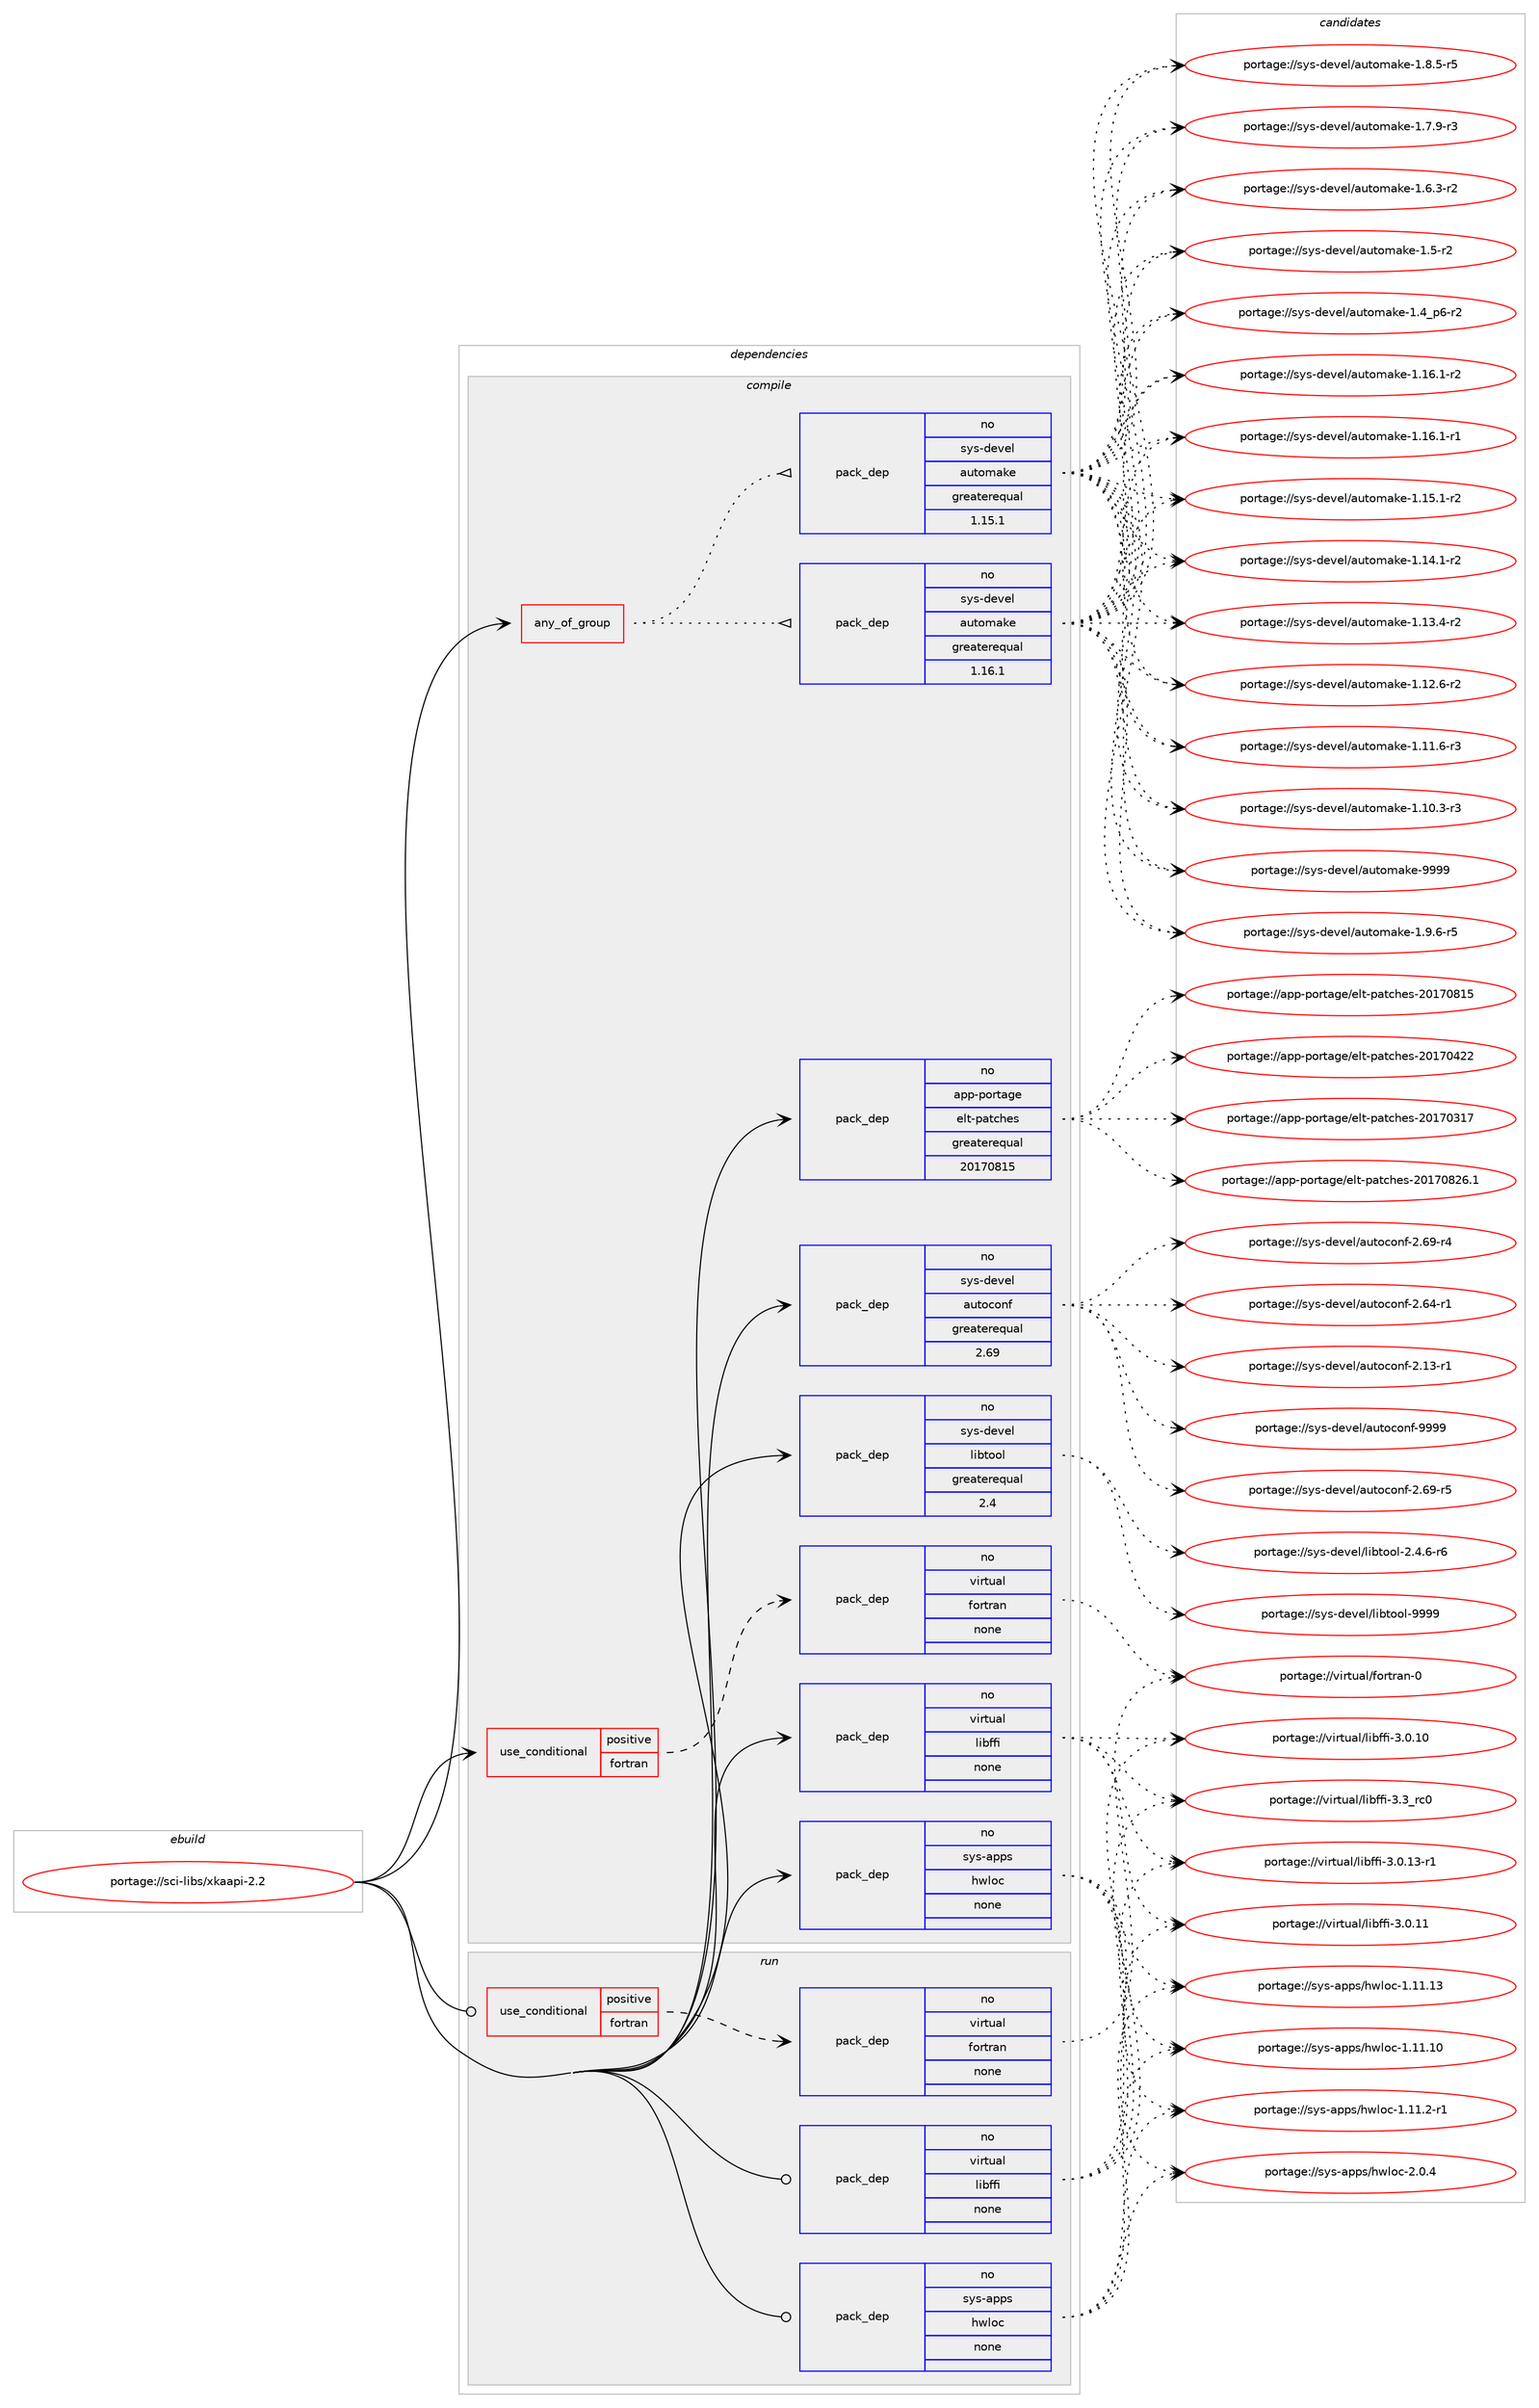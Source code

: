 digraph prolog {

# *************
# Graph options
# *************

newrank=true;
concentrate=true;
compound=true;
graph [rankdir=LR,fontname=Helvetica,fontsize=10,ranksep=1.5];#, ranksep=2.5, nodesep=0.2];
edge  [arrowhead=vee];
node  [fontname=Helvetica,fontsize=10];

# **********
# The ebuild
# **********

subgraph cluster_leftcol {
color=gray;
rank=same;
label=<<i>ebuild</i>>;
id [label="portage://sci-libs/xkaapi-2.2", color=red, width=4, href="../sci-libs/xkaapi-2.2.svg"];
}

# ****************
# The dependencies
# ****************

subgraph cluster_midcol {
color=gray;
label=<<i>dependencies</i>>;
subgraph cluster_compile {
fillcolor="#eeeeee";
style=filled;
label=<<i>compile</i>>;
subgraph any1341 {
dependency78219 [label=<<TABLE BORDER="0" CELLBORDER="1" CELLSPACING="0" CELLPADDING="4"><TR><TD CELLPADDING="10">any_of_group</TD></TR></TABLE>>, shape=none, color=red];subgraph pack61576 {
dependency78220 [label=<<TABLE BORDER="0" CELLBORDER="1" CELLSPACING="0" CELLPADDING="4" WIDTH="220"><TR><TD ROWSPAN="6" CELLPADDING="30">pack_dep</TD></TR><TR><TD WIDTH="110">no</TD></TR><TR><TD>sys-devel</TD></TR><TR><TD>automake</TD></TR><TR><TD>greaterequal</TD></TR><TR><TD>1.16.1</TD></TR></TABLE>>, shape=none, color=blue];
}
dependency78219:e -> dependency78220:w [weight=20,style="dotted",arrowhead="oinv"];
subgraph pack61577 {
dependency78221 [label=<<TABLE BORDER="0" CELLBORDER="1" CELLSPACING="0" CELLPADDING="4" WIDTH="220"><TR><TD ROWSPAN="6" CELLPADDING="30">pack_dep</TD></TR><TR><TD WIDTH="110">no</TD></TR><TR><TD>sys-devel</TD></TR><TR><TD>automake</TD></TR><TR><TD>greaterequal</TD></TR><TR><TD>1.15.1</TD></TR></TABLE>>, shape=none, color=blue];
}
dependency78219:e -> dependency78221:w [weight=20,style="dotted",arrowhead="oinv"];
}
id:e -> dependency78219:w [weight=20,style="solid",arrowhead="vee"];
subgraph cond15229 {
dependency78222 [label=<<TABLE BORDER="0" CELLBORDER="1" CELLSPACING="0" CELLPADDING="4"><TR><TD ROWSPAN="3" CELLPADDING="10">use_conditional</TD></TR><TR><TD>positive</TD></TR><TR><TD>fortran</TD></TR></TABLE>>, shape=none, color=red];
subgraph pack61578 {
dependency78223 [label=<<TABLE BORDER="0" CELLBORDER="1" CELLSPACING="0" CELLPADDING="4" WIDTH="220"><TR><TD ROWSPAN="6" CELLPADDING="30">pack_dep</TD></TR><TR><TD WIDTH="110">no</TD></TR><TR><TD>virtual</TD></TR><TR><TD>fortran</TD></TR><TR><TD>none</TD></TR><TR><TD></TD></TR></TABLE>>, shape=none, color=blue];
}
dependency78222:e -> dependency78223:w [weight=20,style="dashed",arrowhead="vee"];
}
id:e -> dependency78222:w [weight=20,style="solid",arrowhead="vee"];
subgraph pack61579 {
dependency78224 [label=<<TABLE BORDER="0" CELLBORDER="1" CELLSPACING="0" CELLPADDING="4" WIDTH="220"><TR><TD ROWSPAN="6" CELLPADDING="30">pack_dep</TD></TR><TR><TD WIDTH="110">no</TD></TR><TR><TD>app-portage</TD></TR><TR><TD>elt-patches</TD></TR><TR><TD>greaterequal</TD></TR><TR><TD>20170815</TD></TR></TABLE>>, shape=none, color=blue];
}
id:e -> dependency78224:w [weight=20,style="solid",arrowhead="vee"];
subgraph pack61580 {
dependency78225 [label=<<TABLE BORDER="0" CELLBORDER="1" CELLSPACING="0" CELLPADDING="4" WIDTH="220"><TR><TD ROWSPAN="6" CELLPADDING="30">pack_dep</TD></TR><TR><TD WIDTH="110">no</TD></TR><TR><TD>sys-apps</TD></TR><TR><TD>hwloc</TD></TR><TR><TD>none</TD></TR><TR><TD></TD></TR></TABLE>>, shape=none, color=blue];
}
id:e -> dependency78225:w [weight=20,style="solid",arrowhead="vee"];
subgraph pack61581 {
dependency78226 [label=<<TABLE BORDER="0" CELLBORDER="1" CELLSPACING="0" CELLPADDING="4" WIDTH="220"><TR><TD ROWSPAN="6" CELLPADDING="30">pack_dep</TD></TR><TR><TD WIDTH="110">no</TD></TR><TR><TD>sys-devel</TD></TR><TR><TD>autoconf</TD></TR><TR><TD>greaterequal</TD></TR><TR><TD>2.69</TD></TR></TABLE>>, shape=none, color=blue];
}
id:e -> dependency78226:w [weight=20,style="solid",arrowhead="vee"];
subgraph pack61582 {
dependency78227 [label=<<TABLE BORDER="0" CELLBORDER="1" CELLSPACING="0" CELLPADDING="4" WIDTH="220"><TR><TD ROWSPAN="6" CELLPADDING="30">pack_dep</TD></TR><TR><TD WIDTH="110">no</TD></TR><TR><TD>sys-devel</TD></TR><TR><TD>libtool</TD></TR><TR><TD>greaterequal</TD></TR><TR><TD>2.4</TD></TR></TABLE>>, shape=none, color=blue];
}
id:e -> dependency78227:w [weight=20,style="solid",arrowhead="vee"];
subgraph pack61583 {
dependency78228 [label=<<TABLE BORDER="0" CELLBORDER="1" CELLSPACING="0" CELLPADDING="4" WIDTH="220"><TR><TD ROWSPAN="6" CELLPADDING="30">pack_dep</TD></TR><TR><TD WIDTH="110">no</TD></TR><TR><TD>virtual</TD></TR><TR><TD>libffi</TD></TR><TR><TD>none</TD></TR><TR><TD></TD></TR></TABLE>>, shape=none, color=blue];
}
id:e -> dependency78228:w [weight=20,style="solid",arrowhead="vee"];
}
subgraph cluster_compileandrun {
fillcolor="#eeeeee";
style=filled;
label=<<i>compile and run</i>>;
}
subgraph cluster_run {
fillcolor="#eeeeee";
style=filled;
label=<<i>run</i>>;
subgraph cond15230 {
dependency78229 [label=<<TABLE BORDER="0" CELLBORDER="1" CELLSPACING="0" CELLPADDING="4"><TR><TD ROWSPAN="3" CELLPADDING="10">use_conditional</TD></TR><TR><TD>positive</TD></TR><TR><TD>fortran</TD></TR></TABLE>>, shape=none, color=red];
subgraph pack61584 {
dependency78230 [label=<<TABLE BORDER="0" CELLBORDER="1" CELLSPACING="0" CELLPADDING="4" WIDTH="220"><TR><TD ROWSPAN="6" CELLPADDING="30">pack_dep</TD></TR><TR><TD WIDTH="110">no</TD></TR><TR><TD>virtual</TD></TR><TR><TD>fortran</TD></TR><TR><TD>none</TD></TR><TR><TD></TD></TR></TABLE>>, shape=none, color=blue];
}
dependency78229:e -> dependency78230:w [weight=20,style="dashed",arrowhead="vee"];
}
id:e -> dependency78229:w [weight=20,style="solid",arrowhead="odot"];
subgraph pack61585 {
dependency78231 [label=<<TABLE BORDER="0" CELLBORDER="1" CELLSPACING="0" CELLPADDING="4" WIDTH="220"><TR><TD ROWSPAN="6" CELLPADDING="30">pack_dep</TD></TR><TR><TD WIDTH="110">no</TD></TR><TR><TD>sys-apps</TD></TR><TR><TD>hwloc</TD></TR><TR><TD>none</TD></TR><TR><TD></TD></TR></TABLE>>, shape=none, color=blue];
}
id:e -> dependency78231:w [weight=20,style="solid",arrowhead="odot"];
subgraph pack61586 {
dependency78232 [label=<<TABLE BORDER="0" CELLBORDER="1" CELLSPACING="0" CELLPADDING="4" WIDTH="220"><TR><TD ROWSPAN="6" CELLPADDING="30">pack_dep</TD></TR><TR><TD WIDTH="110">no</TD></TR><TR><TD>virtual</TD></TR><TR><TD>libffi</TD></TR><TR><TD>none</TD></TR><TR><TD></TD></TR></TABLE>>, shape=none, color=blue];
}
id:e -> dependency78232:w [weight=20,style="solid",arrowhead="odot"];
}
}

# **************
# The candidates
# **************

subgraph cluster_choices {
rank=same;
color=gray;
label=<<i>candidates</i>>;

subgraph choice61576 {
color=black;
nodesep=1;
choice115121115451001011181011084797117116111109971071014557575757 [label="portage://sys-devel/automake-9999", color=red, width=4,href="../sys-devel/automake-9999.svg"];
choice115121115451001011181011084797117116111109971071014549465746544511453 [label="portage://sys-devel/automake-1.9.6-r5", color=red, width=4,href="../sys-devel/automake-1.9.6-r5.svg"];
choice115121115451001011181011084797117116111109971071014549465646534511453 [label="portage://sys-devel/automake-1.8.5-r5", color=red, width=4,href="../sys-devel/automake-1.8.5-r5.svg"];
choice115121115451001011181011084797117116111109971071014549465546574511451 [label="portage://sys-devel/automake-1.7.9-r3", color=red, width=4,href="../sys-devel/automake-1.7.9-r3.svg"];
choice115121115451001011181011084797117116111109971071014549465446514511450 [label="portage://sys-devel/automake-1.6.3-r2", color=red, width=4,href="../sys-devel/automake-1.6.3-r2.svg"];
choice11512111545100101118101108479711711611110997107101454946534511450 [label="portage://sys-devel/automake-1.5-r2", color=red, width=4,href="../sys-devel/automake-1.5-r2.svg"];
choice115121115451001011181011084797117116111109971071014549465295112544511450 [label="portage://sys-devel/automake-1.4_p6-r2", color=red, width=4,href="../sys-devel/automake-1.4_p6-r2.svg"];
choice11512111545100101118101108479711711611110997107101454946495446494511450 [label="portage://sys-devel/automake-1.16.1-r2", color=red, width=4,href="../sys-devel/automake-1.16.1-r2.svg"];
choice11512111545100101118101108479711711611110997107101454946495446494511449 [label="portage://sys-devel/automake-1.16.1-r1", color=red, width=4,href="../sys-devel/automake-1.16.1-r1.svg"];
choice11512111545100101118101108479711711611110997107101454946495346494511450 [label="portage://sys-devel/automake-1.15.1-r2", color=red, width=4,href="../sys-devel/automake-1.15.1-r2.svg"];
choice11512111545100101118101108479711711611110997107101454946495246494511450 [label="portage://sys-devel/automake-1.14.1-r2", color=red, width=4,href="../sys-devel/automake-1.14.1-r2.svg"];
choice11512111545100101118101108479711711611110997107101454946495146524511450 [label="portage://sys-devel/automake-1.13.4-r2", color=red, width=4,href="../sys-devel/automake-1.13.4-r2.svg"];
choice11512111545100101118101108479711711611110997107101454946495046544511450 [label="portage://sys-devel/automake-1.12.6-r2", color=red, width=4,href="../sys-devel/automake-1.12.6-r2.svg"];
choice11512111545100101118101108479711711611110997107101454946494946544511451 [label="portage://sys-devel/automake-1.11.6-r3", color=red, width=4,href="../sys-devel/automake-1.11.6-r3.svg"];
choice11512111545100101118101108479711711611110997107101454946494846514511451 [label="portage://sys-devel/automake-1.10.3-r3", color=red, width=4,href="../sys-devel/automake-1.10.3-r3.svg"];
dependency78220:e -> choice115121115451001011181011084797117116111109971071014557575757:w [style=dotted,weight="100"];
dependency78220:e -> choice115121115451001011181011084797117116111109971071014549465746544511453:w [style=dotted,weight="100"];
dependency78220:e -> choice115121115451001011181011084797117116111109971071014549465646534511453:w [style=dotted,weight="100"];
dependency78220:e -> choice115121115451001011181011084797117116111109971071014549465546574511451:w [style=dotted,weight="100"];
dependency78220:e -> choice115121115451001011181011084797117116111109971071014549465446514511450:w [style=dotted,weight="100"];
dependency78220:e -> choice11512111545100101118101108479711711611110997107101454946534511450:w [style=dotted,weight="100"];
dependency78220:e -> choice115121115451001011181011084797117116111109971071014549465295112544511450:w [style=dotted,weight="100"];
dependency78220:e -> choice11512111545100101118101108479711711611110997107101454946495446494511450:w [style=dotted,weight="100"];
dependency78220:e -> choice11512111545100101118101108479711711611110997107101454946495446494511449:w [style=dotted,weight="100"];
dependency78220:e -> choice11512111545100101118101108479711711611110997107101454946495346494511450:w [style=dotted,weight="100"];
dependency78220:e -> choice11512111545100101118101108479711711611110997107101454946495246494511450:w [style=dotted,weight="100"];
dependency78220:e -> choice11512111545100101118101108479711711611110997107101454946495146524511450:w [style=dotted,weight="100"];
dependency78220:e -> choice11512111545100101118101108479711711611110997107101454946495046544511450:w [style=dotted,weight="100"];
dependency78220:e -> choice11512111545100101118101108479711711611110997107101454946494946544511451:w [style=dotted,weight="100"];
dependency78220:e -> choice11512111545100101118101108479711711611110997107101454946494846514511451:w [style=dotted,weight="100"];
}
subgraph choice61577 {
color=black;
nodesep=1;
choice115121115451001011181011084797117116111109971071014557575757 [label="portage://sys-devel/automake-9999", color=red, width=4,href="../sys-devel/automake-9999.svg"];
choice115121115451001011181011084797117116111109971071014549465746544511453 [label="portage://sys-devel/automake-1.9.6-r5", color=red, width=4,href="../sys-devel/automake-1.9.6-r5.svg"];
choice115121115451001011181011084797117116111109971071014549465646534511453 [label="portage://sys-devel/automake-1.8.5-r5", color=red, width=4,href="../sys-devel/automake-1.8.5-r5.svg"];
choice115121115451001011181011084797117116111109971071014549465546574511451 [label="portage://sys-devel/automake-1.7.9-r3", color=red, width=4,href="../sys-devel/automake-1.7.9-r3.svg"];
choice115121115451001011181011084797117116111109971071014549465446514511450 [label="portage://sys-devel/automake-1.6.3-r2", color=red, width=4,href="../sys-devel/automake-1.6.3-r2.svg"];
choice11512111545100101118101108479711711611110997107101454946534511450 [label="portage://sys-devel/automake-1.5-r2", color=red, width=4,href="../sys-devel/automake-1.5-r2.svg"];
choice115121115451001011181011084797117116111109971071014549465295112544511450 [label="portage://sys-devel/automake-1.4_p6-r2", color=red, width=4,href="../sys-devel/automake-1.4_p6-r2.svg"];
choice11512111545100101118101108479711711611110997107101454946495446494511450 [label="portage://sys-devel/automake-1.16.1-r2", color=red, width=4,href="../sys-devel/automake-1.16.1-r2.svg"];
choice11512111545100101118101108479711711611110997107101454946495446494511449 [label="portage://sys-devel/automake-1.16.1-r1", color=red, width=4,href="../sys-devel/automake-1.16.1-r1.svg"];
choice11512111545100101118101108479711711611110997107101454946495346494511450 [label="portage://sys-devel/automake-1.15.1-r2", color=red, width=4,href="../sys-devel/automake-1.15.1-r2.svg"];
choice11512111545100101118101108479711711611110997107101454946495246494511450 [label="portage://sys-devel/automake-1.14.1-r2", color=red, width=4,href="../sys-devel/automake-1.14.1-r2.svg"];
choice11512111545100101118101108479711711611110997107101454946495146524511450 [label="portage://sys-devel/automake-1.13.4-r2", color=red, width=4,href="../sys-devel/automake-1.13.4-r2.svg"];
choice11512111545100101118101108479711711611110997107101454946495046544511450 [label="portage://sys-devel/automake-1.12.6-r2", color=red, width=4,href="../sys-devel/automake-1.12.6-r2.svg"];
choice11512111545100101118101108479711711611110997107101454946494946544511451 [label="portage://sys-devel/automake-1.11.6-r3", color=red, width=4,href="../sys-devel/automake-1.11.6-r3.svg"];
choice11512111545100101118101108479711711611110997107101454946494846514511451 [label="portage://sys-devel/automake-1.10.3-r3", color=red, width=4,href="../sys-devel/automake-1.10.3-r3.svg"];
dependency78221:e -> choice115121115451001011181011084797117116111109971071014557575757:w [style=dotted,weight="100"];
dependency78221:e -> choice115121115451001011181011084797117116111109971071014549465746544511453:w [style=dotted,weight="100"];
dependency78221:e -> choice115121115451001011181011084797117116111109971071014549465646534511453:w [style=dotted,weight="100"];
dependency78221:e -> choice115121115451001011181011084797117116111109971071014549465546574511451:w [style=dotted,weight="100"];
dependency78221:e -> choice115121115451001011181011084797117116111109971071014549465446514511450:w [style=dotted,weight="100"];
dependency78221:e -> choice11512111545100101118101108479711711611110997107101454946534511450:w [style=dotted,weight="100"];
dependency78221:e -> choice115121115451001011181011084797117116111109971071014549465295112544511450:w [style=dotted,weight="100"];
dependency78221:e -> choice11512111545100101118101108479711711611110997107101454946495446494511450:w [style=dotted,weight="100"];
dependency78221:e -> choice11512111545100101118101108479711711611110997107101454946495446494511449:w [style=dotted,weight="100"];
dependency78221:e -> choice11512111545100101118101108479711711611110997107101454946495346494511450:w [style=dotted,weight="100"];
dependency78221:e -> choice11512111545100101118101108479711711611110997107101454946495246494511450:w [style=dotted,weight="100"];
dependency78221:e -> choice11512111545100101118101108479711711611110997107101454946495146524511450:w [style=dotted,weight="100"];
dependency78221:e -> choice11512111545100101118101108479711711611110997107101454946495046544511450:w [style=dotted,weight="100"];
dependency78221:e -> choice11512111545100101118101108479711711611110997107101454946494946544511451:w [style=dotted,weight="100"];
dependency78221:e -> choice11512111545100101118101108479711711611110997107101454946494846514511451:w [style=dotted,weight="100"];
}
subgraph choice61578 {
color=black;
nodesep=1;
choice1181051141161179710847102111114116114971104548 [label="portage://virtual/fortran-0", color=red, width=4,href="../virtual/fortran-0.svg"];
dependency78223:e -> choice1181051141161179710847102111114116114971104548:w [style=dotted,weight="100"];
}
subgraph choice61579 {
color=black;
nodesep=1;
choice971121124511211111411697103101471011081164511297116991041011154550484955485650544649 [label="portage://app-portage/elt-patches-20170826.1", color=red, width=4,href="../app-portage/elt-patches-20170826.1.svg"];
choice97112112451121111141169710310147101108116451129711699104101115455048495548564953 [label="portage://app-portage/elt-patches-20170815", color=red, width=4,href="../app-portage/elt-patches-20170815.svg"];
choice97112112451121111141169710310147101108116451129711699104101115455048495548525050 [label="portage://app-portage/elt-patches-20170422", color=red, width=4,href="../app-portage/elt-patches-20170422.svg"];
choice97112112451121111141169710310147101108116451129711699104101115455048495548514955 [label="portage://app-portage/elt-patches-20170317", color=red, width=4,href="../app-portage/elt-patches-20170317.svg"];
dependency78224:e -> choice971121124511211111411697103101471011081164511297116991041011154550484955485650544649:w [style=dotted,weight="100"];
dependency78224:e -> choice97112112451121111141169710310147101108116451129711699104101115455048495548564953:w [style=dotted,weight="100"];
dependency78224:e -> choice97112112451121111141169710310147101108116451129711699104101115455048495548525050:w [style=dotted,weight="100"];
dependency78224:e -> choice97112112451121111141169710310147101108116451129711699104101115455048495548514955:w [style=dotted,weight="100"];
}
subgraph choice61580 {
color=black;
nodesep=1;
choice11512111545971121121154710411910811199455046484652 [label="portage://sys-apps/hwloc-2.0.4", color=red, width=4,href="../sys-apps/hwloc-2.0.4.svg"];
choice11512111545971121121154710411910811199454946494946504511449 [label="portage://sys-apps/hwloc-1.11.2-r1", color=red, width=4,href="../sys-apps/hwloc-1.11.2-r1.svg"];
choice115121115459711211211547104119108111994549464949464951 [label="portage://sys-apps/hwloc-1.11.13", color=red, width=4,href="../sys-apps/hwloc-1.11.13.svg"];
choice115121115459711211211547104119108111994549464949464948 [label="portage://sys-apps/hwloc-1.11.10", color=red, width=4,href="../sys-apps/hwloc-1.11.10.svg"];
dependency78225:e -> choice11512111545971121121154710411910811199455046484652:w [style=dotted,weight="100"];
dependency78225:e -> choice11512111545971121121154710411910811199454946494946504511449:w [style=dotted,weight="100"];
dependency78225:e -> choice115121115459711211211547104119108111994549464949464951:w [style=dotted,weight="100"];
dependency78225:e -> choice115121115459711211211547104119108111994549464949464948:w [style=dotted,weight="100"];
}
subgraph choice61581 {
color=black;
nodesep=1;
choice115121115451001011181011084797117116111991111101024557575757 [label="portage://sys-devel/autoconf-9999", color=red, width=4,href="../sys-devel/autoconf-9999.svg"];
choice1151211154510010111810110847971171161119911111010245504654574511453 [label="portage://sys-devel/autoconf-2.69-r5", color=red, width=4,href="../sys-devel/autoconf-2.69-r5.svg"];
choice1151211154510010111810110847971171161119911111010245504654574511452 [label="portage://sys-devel/autoconf-2.69-r4", color=red, width=4,href="../sys-devel/autoconf-2.69-r4.svg"];
choice1151211154510010111810110847971171161119911111010245504654524511449 [label="portage://sys-devel/autoconf-2.64-r1", color=red, width=4,href="../sys-devel/autoconf-2.64-r1.svg"];
choice1151211154510010111810110847971171161119911111010245504649514511449 [label="portage://sys-devel/autoconf-2.13-r1", color=red, width=4,href="../sys-devel/autoconf-2.13-r1.svg"];
dependency78226:e -> choice115121115451001011181011084797117116111991111101024557575757:w [style=dotted,weight="100"];
dependency78226:e -> choice1151211154510010111810110847971171161119911111010245504654574511453:w [style=dotted,weight="100"];
dependency78226:e -> choice1151211154510010111810110847971171161119911111010245504654574511452:w [style=dotted,weight="100"];
dependency78226:e -> choice1151211154510010111810110847971171161119911111010245504654524511449:w [style=dotted,weight="100"];
dependency78226:e -> choice1151211154510010111810110847971171161119911111010245504649514511449:w [style=dotted,weight="100"];
}
subgraph choice61582 {
color=black;
nodesep=1;
choice1151211154510010111810110847108105981161111111084557575757 [label="portage://sys-devel/libtool-9999", color=red, width=4,href="../sys-devel/libtool-9999.svg"];
choice1151211154510010111810110847108105981161111111084550465246544511454 [label="portage://sys-devel/libtool-2.4.6-r6", color=red, width=4,href="../sys-devel/libtool-2.4.6-r6.svg"];
dependency78227:e -> choice1151211154510010111810110847108105981161111111084557575757:w [style=dotted,weight="100"];
dependency78227:e -> choice1151211154510010111810110847108105981161111111084550465246544511454:w [style=dotted,weight="100"];
}
subgraph choice61583 {
color=black;
nodesep=1;
choice11810511411611797108471081059810210210545514651951149948 [label="portage://virtual/libffi-3.3_rc0", color=red, width=4,href="../virtual/libffi-3.3_rc0.svg"];
choice118105114116117971084710810598102102105455146484649514511449 [label="portage://virtual/libffi-3.0.13-r1", color=red, width=4,href="../virtual/libffi-3.0.13-r1.svg"];
choice11810511411611797108471081059810210210545514648464949 [label="portage://virtual/libffi-3.0.11", color=red, width=4,href="../virtual/libffi-3.0.11.svg"];
choice11810511411611797108471081059810210210545514648464948 [label="portage://virtual/libffi-3.0.10", color=red, width=4,href="../virtual/libffi-3.0.10.svg"];
dependency78228:e -> choice11810511411611797108471081059810210210545514651951149948:w [style=dotted,weight="100"];
dependency78228:e -> choice118105114116117971084710810598102102105455146484649514511449:w [style=dotted,weight="100"];
dependency78228:e -> choice11810511411611797108471081059810210210545514648464949:w [style=dotted,weight="100"];
dependency78228:e -> choice11810511411611797108471081059810210210545514648464948:w [style=dotted,weight="100"];
}
subgraph choice61584 {
color=black;
nodesep=1;
choice1181051141161179710847102111114116114971104548 [label="portage://virtual/fortran-0", color=red, width=4,href="../virtual/fortran-0.svg"];
dependency78230:e -> choice1181051141161179710847102111114116114971104548:w [style=dotted,weight="100"];
}
subgraph choice61585 {
color=black;
nodesep=1;
choice11512111545971121121154710411910811199455046484652 [label="portage://sys-apps/hwloc-2.0.4", color=red, width=4,href="../sys-apps/hwloc-2.0.4.svg"];
choice11512111545971121121154710411910811199454946494946504511449 [label="portage://sys-apps/hwloc-1.11.2-r1", color=red, width=4,href="../sys-apps/hwloc-1.11.2-r1.svg"];
choice115121115459711211211547104119108111994549464949464951 [label="portage://sys-apps/hwloc-1.11.13", color=red, width=4,href="../sys-apps/hwloc-1.11.13.svg"];
choice115121115459711211211547104119108111994549464949464948 [label="portage://sys-apps/hwloc-1.11.10", color=red, width=4,href="../sys-apps/hwloc-1.11.10.svg"];
dependency78231:e -> choice11512111545971121121154710411910811199455046484652:w [style=dotted,weight="100"];
dependency78231:e -> choice11512111545971121121154710411910811199454946494946504511449:w [style=dotted,weight="100"];
dependency78231:e -> choice115121115459711211211547104119108111994549464949464951:w [style=dotted,weight="100"];
dependency78231:e -> choice115121115459711211211547104119108111994549464949464948:w [style=dotted,weight="100"];
}
subgraph choice61586 {
color=black;
nodesep=1;
choice11810511411611797108471081059810210210545514651951149948 [label="portage://virtual/libffi-3.3_rc0", color=red, width=4,href="../virtual/libffi-3.3_rc0.svg"];
choice118105114116117971084710810598102102105455146484649514511449 [label="portage://virtual/libffi-3.0.13-r1", color=red, width=4,href="../virtual/libffi-3.0.13-r1.svg"];
choice11810511411611797108471081059810210210545514648464949 [label="portage://virtual/libffi-3.0.11", color=red, width=4,href="../virtual/libffi-3.0.11.svg"];
choice11810511411611797108471081059810210210545514648464948 [label="portage://virtual/libffi-3.0.10", color=red, width=4,href="../virtual/libffi-3.0.10.svg"];
dependency78232:e -> choice11810511411611797108471081059810210210545514651951149948:w [style=dotted,weight="100"];
dependency78232:e -> choice118105114116117971084710810598102102105455146484649514511449:w [style=dotted,weight="100"];
dependency78232:e -> choice11810511411611797108471081059810210210545514648464949:w [style=dotted,weight="100"];
dependency78232:e -> choice11810511411611797108471081059810210210545514648464948:w [style=dotted,weight="100"];
}
}

}
